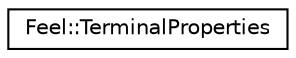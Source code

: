 digraph "Graphical Class Hierarchy"
{
 // LATEX_PDF_SIZE
  edge [fontname="Helvetica",fontsize="10",labelfontname="Helvetica",labelfontsize="10"];
  node [fontname="Helvetica",fontsize="10",shape=record];
  rankdir="LR";
  Node0 [label="Feel::TerminalProperties",height=0.2,width=0.4,color="black", fillcolor="white", style="filled",URL="$classFeel_1_1TerminalProperties.html",tooltip="describe terminal properties if available : width, height"];
}

